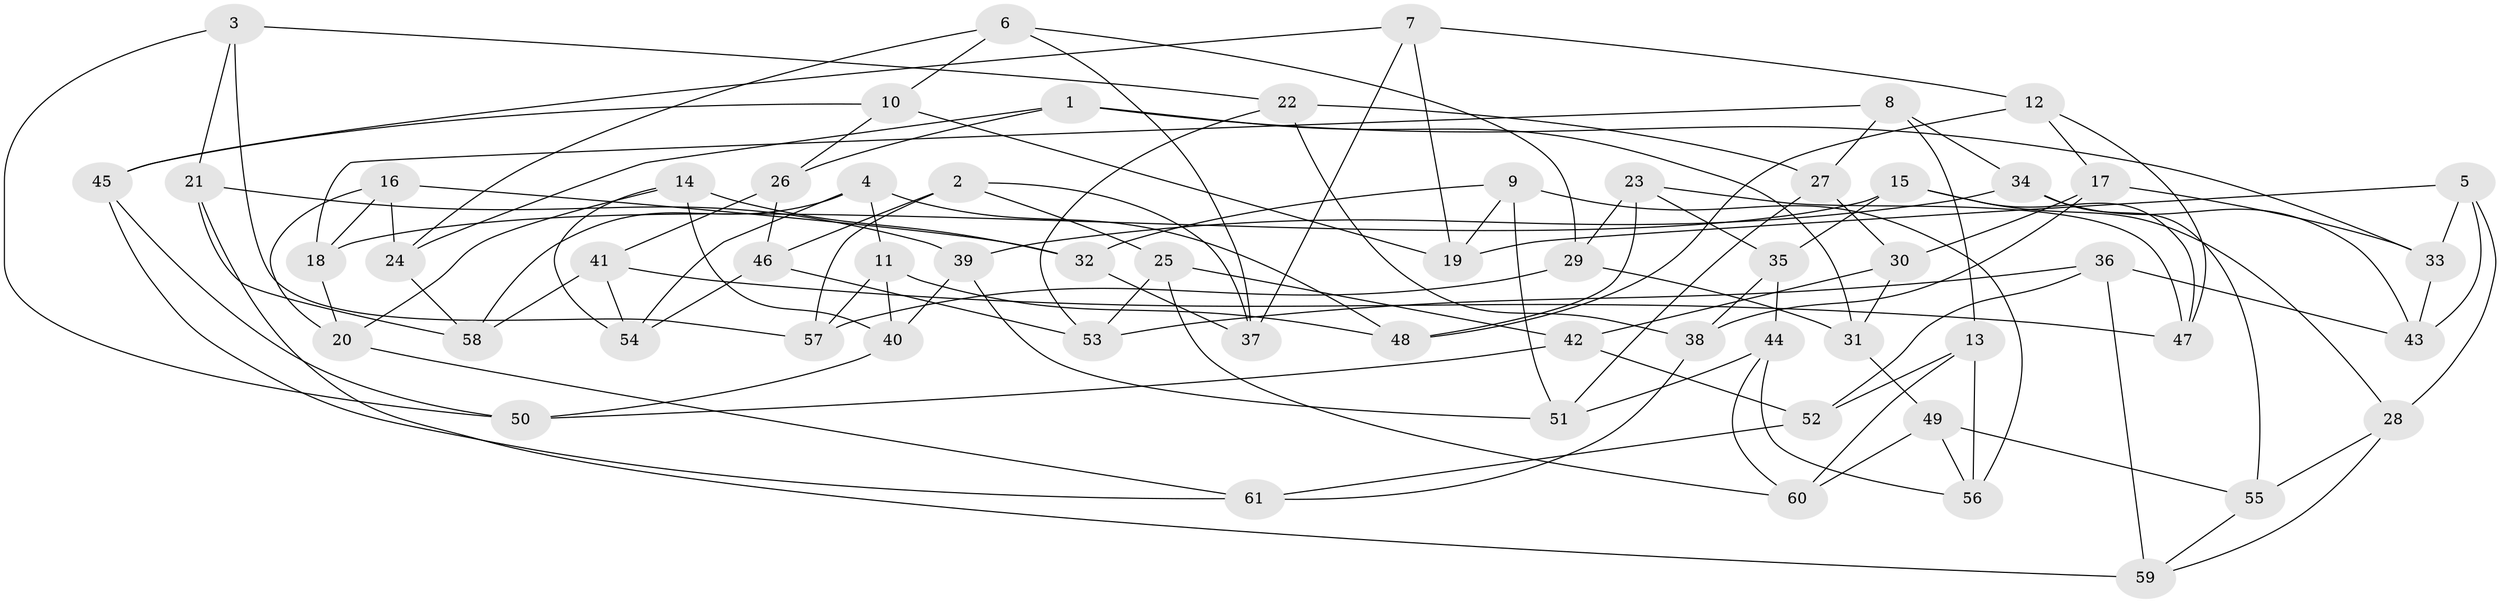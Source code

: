 // coarse degree distribution, {3: 0.09523809523809523, 4: 0.5238095238095238, 6: 0.047619047619047616, 5: 0.2619047619047619, 7: 0.023809523809523808, 8: 0.047619047619047616}
// Generated by graph-tools (version 1.1) at 2025/04/03/04/25 22:04:15]
// undirected, 61 vertices, 122 edges
graph export_dot {
graph [start="1"]
  node [color=gray90,style=filled];
  1;
  2;
  3;
  4;
  5;
  6;
  7;
  8;
  9;
  10;
  11;
  12;
  13;
  14;
  15;
  16;
  17;
  18;
  19;
  20;
  21;
  22;
  23;
  24;
  25;
  26;
  27;
  28;
  29;
  30;
  31;
  32;
  33;
  34;
  35;
  36;
  37;
  38;
  39;
  40;
  41;
  42;
  43;
  44;
  45;
  46;
  47;
  48;
  49;
  50;
  51;
  52;
  53;
  54;
  55;
  56;
  57;
  58;
  59;
  60;
  61;
  1 -- 24;
  1 -- 33;
  1 -- 26;
  1 -- 31;
  2 -- 46;
  2 -- 25;
  2 -- 57;
  2 -- 37;
  3 -- 57;
  3 -- 22;
  3 -- 21;
  3 -- 50;
  4 -- 54;
  4 -- 11;
  4 -- 58;
  4 -- 48;
  5 -- 43;
  5 -- 19;
  5 -- 33;
  5 -- 28;
  6 -- 37;
  6 -- 29;
  6 -- 10;
  6 -- 24;
  7 -- 12;
  7 -- 19;
  7 -- 37;
  7 -- 45;
  8 -- 27;
  8 -- 13;
  8 -- 34;
  8 -- 18;
  9 -- 56;
  9 -- 32;
  9 -- 51;
  9 -- 19;
  10 -- 26;
  10 -- 45;
  10 -- 19;
  11 -- 48;
  11 -- 40;
  11 -- 57;
  12 -- 17;
  12 -- 47;
  12 -- 48;
  13 -- 60;
  13 -- 52;
  13 -- 56;
  14 -- 32;
  14 -- 20;
  14 -- 40;
  14 -- 54;
  15 -- 28;
  15 -- 35;
  15 -- 47;
  15 -- 18;
  16 -- 32;
  16 -- 18;
  16 -- 20;
  16 -- 24;
  17 -- 30;
  17 -- 38;
  17 -- 33;
  18 -- 20;
  20 -- 61;
  21 -- 58;
  21 -- 39;
  21 -- 59;
  22 -- 27;
  22 -- 38;
  22 -- 53;
  23 -- 35;
  23 -- 29;
  23 -- 47;
  23 -- 48;
  24 -- 58;
  25 -- 60;
  25 -- 42;
  25 -- 53;
  26 -- 46;
  26 -- 41;
  27 -- 51;
  27 -- 30;
  28 -- 59;
  28 -- 55;
  29 -- 31;
  29 -- 57;
  30 -- 31;
  30 -- 42;
  31 -- 49;
  32 -- 37;
  33 -- 43;
  34 -- 55;
  34 -- 43;
  34 -- 39;
  35 -- 44;
  35 -- 38;
  36 -- 52;
  36 -- 43;
  36 -- 59;
  36 -- 53;
  38 -- 61;
  39 -- 40;
  39 -- 51;
  40 -- 50;
  41 -- 54;
  41 -- 47;
  41 -- 58;
  42 -- 52;
  42 -- 50;
  44 -- 51;
  44 -- 56;
  44 -- 60;
  45 -- 50;
  45 -- 61;
  46 -- 54;
  46 -- 53;
  49 -- 60;
  49 -- 55;
  49 -- 56;
  52 -- 61;
  55 -- 59;
}

